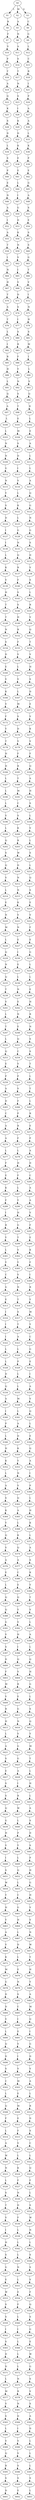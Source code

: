 strict digraph  {
	S0 -> S1 [ label = L ];
	S0 -> S2 [ label = M ];
	S0 -> S3 [ label = S ];
	S1 -> S4 [ label = R ];
	S2 -> S5 [ label = A ];
	S3 -> S6 [ label = C ];
	S4 -> S7 [ label = F ];
	S5 -> S8 [ label = N ];
	S6 -> S9 [ label = G ];
	S7 -> S10 [ label = V ];
	S8 -> S11 [ label = A ];
	S9 -> S12 [ label = L ];
	S10 -> S13 [ label = P ];
	S11 -> S14 [ label = S ];
	S12 -> S15 [ label = C ];
	S13 -> S16 [ label = T ];
	S14 -> S17 [ label = T ];
	S15 -> S18 [ label = R ];
	S16 -> S19 [ label = A ];
	S17 -> S20 [ label = N ];
	S18 -> S21 [ label = I ];
	S19 -> S22 [ label = Q ];
	S20 -> S23 [ label = S ];
	S21 -> S24 [ label = P ];
	S22 -> S25 [ label = K ];
	S23 -> S26 [ label = I ];
	S24 -> S27 [ label = A ];
	S25 -> S28 [ label = S ];
	S26 -> S29 [ label = K ];
	S27 -> S30 [ label = A ];
	S28 -> S31 [ label = D ];
	S29 -> S32 [ label = D ];
	S30 -> S33 [ label = L ];
	S31 -> S34 [ label = L ];
	S32 -> S35 [ label = K ];
	S33 -> S36 [ label = K ];
	S34 -> S37 [ label = S ];
	S35 -> S38 [ label = E ];
	S36 -> S39 [ label = P ];
	S37 -> S40 [ label = P ];
	S38 -> S41 [ label = E ];
	S39 -> S42 [ label = E ];
	S40 -> S43 [ label = E ];
	S41 -> S44 [ label = L ];
	S42 -> S45 [ label = G ];
	S43 -> S46 [ label = N ];
	S44 -> S47 [ label = I ];
	S45 -> S48 [ label = A ];
	S46 -> S49 [ label = A ];
	S47 -> S50 [ label = G ];
	S48 -> S51 [ label = S ];
	S49 -> S52 [ label = I ];
	S50 -> S53 [ label = D ];
	S51 -> S54 [ label = E ];
	S52 -> S55 [ label = A ];
	S53 -> S56 [ label = K ];
	S54 -> S57 [ label = S ];
	S55 -> S58 [ label = T ];
	S56 -> S59 [ label = N ];
	S57 -> S60 [ label = S ];
	S58 -> S61 [ label = I ];
	S59 -> S62 [ label = V ];
	S60 -> S63 [ label = G ];
	S61 -> S64 [ label = N ];
	S62 -> S65 [ label = I ];
	S63 -> S66 [ label = T ];
	S64 -> S67 [ label = H ];
	S65 -> S68 [ label = V ];
	S66 -> S69 [ label = V ];
	S67 -> S70 [ label = T ];
	S68 -> S71 [ label = D ];
	S69 -> S72 [ label = I ];
	S70 -> S73 [ label = A ];
	S71 -> S74 [ label = S ];
	S72 -> S75 [ label = N ];
	S73 -> S76 [ label = T ];
	S74 -> S77 [ label = I ];
	S75 -> S78 [ label = H ];
	S76 -> S79 [ label = L ];
	S77 -> S80 [ label = S ];
	S78 -> S81 [ label = S ];
	S79 -> S82 [ label = I ];
	S80 -> S83 [ label = R ];
	S81 -> S84 [ label = M ];
	S82 -> S85 [ label = R ];
	S83 -> S86 [ label = F ];
	S84 -> S87 [ label = I ];
	S85 -> S88 [ label = H ];
	S86 -> S89 [ label = Y ];
	S87 -> S90 [ label = L ];
	S88 -> S91 [ label = L ];
	S89 -> S92 [ label = N ];
	S90 -> S93 [ label = V ];
	S91 -> S94 [ label = Q ];
	S92 -> S95 [ label = S ];
	S93 -> S96 [ label = Q ];
	S94 -> S97 [ label = A ];
	S95 -> S98 [ label = T ];
	S96 -> S99 [ label = R ];
	S97 -> S100 [ label = L ];
	S98 -> S101 [ label = E ];
	S99 -> S102 [ label = L ];
	S100 -> S103 [ label = L ];
	S101 -> S104 [ label = M ];
	S102 -> S105 [ label = E ];
	S103 -> S106 [ label = N ];
	S104 -> S107 [ label = S ];
	S105 -> S108 [ label = A ];
	S106 -> S109 [ label = N ];
	S107 -> S110 [ label = D ];
	S108 -> S111 [ label = L ];
	S109 -> S112 [ label = G ];
	S110 -> S113 [ label = I ];
	S111 -> S114 [ label = L ];
	S112 -> S115 [ label = N ];
	S113 -> S116 [ label = V ];
	S114 -> S117 [ label = A ];
	S115 -> S118 [ label = Y ];
	S116 -> S119 [ label = L ];
	S117 -> S120 [ label = Q ];
	S118 -> S121 [ label = S ];
	S119 -> S122 [ label = K ];
	S120 -> S123 [ label = G ];
	S121 -> S124 [ label = D ];
	S122 -> S125 [ label = L ];
	S123 -> S126 [ label = N ];
	S124 -> S127 [ label = I ];
	S125 -> S128 [ label = G ];
	S126 -> S129 [ label = G ];
	S127 -> S130 [ label = I ];
	S128 -> S131 [ label = N ];
	S129 -> S132 [ label = S ];
	S130 -> S133 [ label = L ];
	S131 -> S134 [ label = Q ];
	S132 -> S135 [ label = D ];
	S133 -> S136 [ label = K ];
	S134 -> S137 [ label = R ];
	S135 -> S138 [ label = V ];
	S136 -> S139 [ label = V ];
	S137 -> S140 [ label = F ];
	S138 -> S141 [ label = S ];
	S139 -> S142 [ label = H ];
	S140 -> S143 [ label = S ];
	S141 -> S144 [ label = L ];
	S142 -> S145 [ label = T ];
	S143 -> S146 [ label = S ];
	S144 -> S147 [ label = R ];
	S145 -> S148 [ label = T ];
	S146 -> S149 [ label = H ];
	S147 -> S150 [ label = V ];
	S148 -> S151 [ label = N ];
	S149 -> S152 [ label = R ];
	S150 -> S153 [ label = Q ];
	S151 -> S154 [ label = S ];
	S152 -> S155 [ label = F ];
	S153 -> S156 [ label = T ];
	S154 -> S157 [ label = D ];
	S155 -> S158 [ label = V ];
	S156 -> S159 [ label = V ];
	S157 -> S160 [ label = E ];
	S158 -> S161 [ label = L ];
	S159 -> S162 [ label = H ];
	S160 -> S163 [ label = V ];
	S161 -> S164 [ label = V ];
	S162 -> S165 [ label = S ];
	S163 -> S166 [ label = K ];
	S164 -> S167 [ label = L ];
	S165 -> S168 [ label = D ];
	S166 -> S169 [ label = V ];
	S167 -> S170 [ label = M ];
	S168 -> S171 [ label = E ];
	S169 -> S172 [ label = F ];
	S170 -> S173 [ label = S ];
	S171 -> S174 [ label = V ];
	S172 -> S175 [ label = Y ];
	S173 -> S176 [ label = D ];
	S174 -> S177 [ label = K ];
	S175 -> S178 [ label = T ];
	S176 -> S179 [ label = V ];
	S177 -> S180 [ label = V ];
	S178 -> S181 [ label = H ];
	S179 -> S182 [ label = F ];
	S180 -> S183 [ label = F ];
	S181 -> S184 [ label = H ];
	S182 -> S185 [ label = R ];
	S183 -> S186 [ label = Q ];
	S184 -> S187 [ label = L ];
	S185 -> S188 [ label = T ];
	S186 -> S189 [ label = A ];
	S187 -> S190 [ label = L ];
	S188 -> S191 [ label = M ];
	S189 -> S192 [ label = H ];
	S190 -> S193 [ label = L ];
	S191 -> S194 [ label = C ];
	S192 -> S195 [ label = S ];
	S193 -> S196 [ label = V ];
	S194 -> S197 [ label = S ];
	S195 -> S198 [ label = L ];
	S196 -> S199 [ label = L ];
	S197 -> S200 [ label = K ];
	S198 -> S201 [ label = V ];
	S199 -> S202 [ label = Q ];
	S200 -> S203 [ label = R ];
	S201 -> S204 [ label = L ];
	S202 -> S205 [ label = S ];
	S203 -> S206 [ label = W ];
	S204 -> S207 [ label = S ];
	S205 -> S208 [ label = Q ];
	S206 -> S209 [ label = D ];
	S207 -> S210 [ label = L ];
	S208 -> S211 [ label = V ];
	S209 -> S212 [ label = N ];
	S210 -> S213 [ label = Q ];
	S211 -> S214 [ label = L ];
	S212 -> S215 [ label = N ];
	S213 -> S216 [ label = S ];
	S214 -> S217 [ label = E ];
	S215 -> S218 [ label = K ];
	S216 -> S219 [ label = E ];
	S217 -> S220 [ label = N ];
	S218 -> S221 [ label = V ];
	S219 -> S222 [ label = V ];
	S220 -> S223 [ label = M ];
	S221 -> S224 [ label = N ];
	S222 -> S225 [ label = F ];
	S223 -> S226 [ label = L ];
	S224 -> S227 [ label = E ];
	S225 -> S228 [ label = E ];
	S226 -> S229 [ label = Q ];
	S227 -> S230 [ label = I ];
	S228 -> S231 [ label = G ];
	S229 -> S232 [ label = N ];
	S230 -> S233 [ label = E ];
	S231 -> S234 [ label = L ];
	S232 -> S235 [ label = Q ];
	S233 -> S236 [ label = L ];
	S234 -> S237 [ label = L ];
	S235 -> S238 [ label = T ];
	S236 -> S239 [ label = N ];
	S237 -> S240 [ label = E ];
	S238 -> S241 [ label = V ];
	S239 -> S242 [ label = E ];
	S240 -> S243 [ label = H ];
	S241 -> S244 [ label = L ];
	S242 -> S245 [ label = N ];
	S243 -> S246 [ label = R ];
	S244 -> S247 [ label = T ];
	S245 -> S248 [ label = E ];
	S246 -> S249 [ label = N ];
	S247 -> S250 [ label = L ];
	S248 -> S251 [ label = Q ];
	S249 -> S252 [ label = S ];
	S250 -> S253 [ label = Q ];
	S251 -> S254 [ label = C ];
	S252 -> S255 [ label = S ];
	S253 -> S256 [ label = E ];
	S254 -> S257 [ label = V ];
	S255 -> S258 [ label = T ];
	S256 -> S259 [ label = P ];
	S257 -> S260 [ label = P ];
	S258 -> S261 [ label = L ];
	S259 -> S262 [ label = A ];
	S260 -> S263 [ label = V ];
	S261 -> S264 [ label = T ];
	S262 -> S265 [ label = D ];
	S263 -> S266 [ label = F ];
	S264 -> S267 [ label = L ];
	S265 -> S268 [ label = C ];
	S266 -> S269 [ label = P ];
	S267 -> S270 [ label = R ];
	S268 -> S271 [ label = A ];
	S269 -> S272 [ label = R ];
	S270 -> S273 [ label = E ];
	S271 -> S274 [ label = A ];
	S272 -> S275 [ label = F ];
	S273 -> S276 [ label = P ];
	S274 -> S277 [ label = L ];
	S275 -> S278 [ label = L ];
	S276 -> S279 [ label = A ];
	S277 -> S280 [ label = F ];
	S278 -> S281 [ label = H ];
	S279 -> S282 [ label = D ];
	S280 -> S283 [ label = E ];
	S281 -> S284 [ label = F ];
	S282 -> S285 [ label = C ];
	S283 -> S286 [ label = K ];
	S284 -> S287 [ label = L ];
	S285 -> S288 [ label = A ];
	S286 -> S289 [ label = F ];
	S287 -> S290 [ label = Y ];
	S288 -> S291 [ label = A ];
	S289 -> S292 [ label = I ];
	S290 -> S293 [ label = H ];
	S291 -> S294 [ label = V ];
	S292 -> S295 [ label = R ];
	S293 -> S296 [ label = G ];
	S294 -> S297 [ label = F ];
	S295 -> S298 [ label = Y ];
	S296 -> S299 [ label = T ];
	S297 -> S300 [ label = E ];
	S298 -> S301 [ label = L ];
	S299 -> S302 [ label = V ];
	S300 -> S303 [ label = K ];
	S301 -> S304 [ label = Y ];
	S302 -> S305 [ label = Y ];
	S303 -> S306 [ label = F ];
	S304 -> S307 [ label = C ];
	S305 -> S308 [ label = V ];
	S306 -> S309 [ label = I ];
	S307 -> S310 [ label = G ];
	S308 -> S311 [ label = N ];
	S309 -> S312 [ label = R ];
	S310 -> S313 [ label = E ];
	S311 -> S314 [ label = T ];
	S312 -> S315 [ label = Y ];
	S313 -> S316 [ label = I ];
	S314 -> S317 [ label = S ];
	S315 -> S318 [ label = M ];
	S316 -> S319 [ label = I ];
	S317 -> S320 [ label = T ];
	S318 -> S321 [ label = Y ];
	S319 -> S322 [ label = I ];
	S320 -> S323 [ label = A ];
	S321 -> S324 [ label = C ];
	S322 -> S325 [ label = L ];
	S323 -> S326 [ label = L ];
	S324 -> S327 [ label = G ];
	S325 -> S328 [ label = L ];
	S326 -> S329 [ label = P ];
	S327 -> S330 [ label = E ];
	S328 -> S331 [ label = D ];
	S329 -> S332 [ label = L ];
	S330 -> S333 [ label = I ];
	S331 -> S334 [ label = Q ];
	S332 -> S335 [ label = L ];
	S333 -> S336 [ label = A ];
	S334 -> S337 [ label = A ];
	S335 -> S338 [ label = M ];
	S336 -> S339 [ label = V ];
	S337 -> S340 [ label = I ];
	S338 -> S341 [ label = L ];
	S339 -> S342 [ label = Q ];
	S340 -> S343 [ label = P ];
	S341 -> S344 [ label = A ];
	S342 -> S345 [ label = L ];
	S343 -> S346 [ label = L ];
	S344 -> S347 [ label = D ];
	S345 -> S348 [ label = E ];
	S346 -> S349 [ label = H ];
	S347 -> S350 [ label = K ];
	S348 -> S351 [ label = Q ];
	S349 -> S352 [ label = K ];
	S350 -> S353 [ label = Y ];
	S351 -> S354 [ label = A ];
	S352 -> S355 [ label = L ];
	S353 -> S356 [ label = N ];
	S354 -> S357 [ label = I ];
	S355 -> S358 [ label = A ];
	S356 -> S359 [ label = V ];
	S357 -> S360 [ label = P ];
	S358 -> S361 [ label = S ];
	S359 -> S362 [ label = Q ];
	S360 -> S363 [ label = L ];
	S361 -> S364 [ label = K ];
	S362 -> S365 [ label = A ];
	S363 -> S366 [ label = H ];
	S364 -> S367 [ label = Y ];
	S365 -> S368 [ label = L ];
	S366 -> S369 [ label = K ];
	S367 -> S370 [ label = Q ];
	S368 -> S371 [ label = K ];
	S369 -> S372 [ label = L ];
	S370 -> S373 [ label = V ];
	S371 -> S374 [ label = Q ];
	S372 -> S375 [ label = A ];
	S373 -> S376 [ label = A ];
	S374 -> S377 [ label = A ];
	S375 -> S378 [ label = S ];
	S376 -> S379 [ label = E ];
	S377 -> S380 [ label = C ];
	S378 -> S381 [ label = K ];
	S379 -> S382 [ label = L ];
	S380 -> S383 [ label = E ];
	S381 -> S384 [ label = Y ];
	S382 -> S385 [ label = Q ];
	S383 -> S386 [ label = Q ];
	S384 -> S387 [ label = T ];
	S385 -> S388 [ label = Q ];
	S386 -> S389 [ label = Y ];
	S387 -> S390 [ label = V ];
	S388 -> S391 [ label = G ];
	S389 -> S392 [ label = V ];
	S390 -> S393 [ label = L ];
	S391 -> S394 [ label = V ];
	S392 -> S395 [ label = H ];
	S393 -> S396 [ label = A ];
	S394 -> S397 [ label = S ];
	S395 -> S398 [ label = I ];
	S396 -> S399 [ label = L ];
	S397 -> S400 [ label = D ];
	S398 -> S401 [ label = Q ];
	S399 -> S402 [ label = Q ];
	S400 -> S403 [ label = F ];
	S401 -> S404 [ label = V ];
	S402 -> S405 [ label = H ];
	S403 -> S406 [ label = M ];
	S404 -> S407 [ label = R ];
	S405 -> S408 [ label = G ];
	S406 -> S409 [ label = V ];
	S407 -> S410 [ label = E ];
	S408 -> S411 [ label = L ];
	S409 -> S412 [ label = R ];
	S410 -> S413 [ label = G ];
	S411 -> S414 [ label = S ];
	S412 -> S415 [ label = H ];
	S413 -> S416 [ label = N ];
	S414 -> S417 [ label = Q ];
	S415 -> S418 [ label = L ];
	S416 -> S419 [ label = V ];
	S417 -> S420 [ label = Y ];
	S418 -> S421 [ label = A ];
	S419 -> S422 [ label = G ];
	S420 -> S423 [ label = M ];
	S421 -> S424 [ label = S ];
	S422 -> S425 [ label = G ];
	S423 -> S426 [ label = T ];
	S424 -> S427 [ label = E ];
	S425 -> S428 [ label = A ];
	S426 -> S429 [ label = L ];
	S427 -> S430 [ label = S ];
	S428 -> S431 [ label = I ];
	S429 -> S432 [ label = H ];
	S430 -> S433 [ label = S ];
	S431 -> S434 [ label = R ];
	S432 -> S435 [ label = L ];
	S433 -> S436 [ label = Q ];
	S434 -> S437 [ label = W ];
	S435 -> S438 [ label = A ];
	S436 -> S439 [ label = G ];
	S437 -> S440 [ label = L ];
	S438 -> S441 [ label = S ];
	S439 -> S442 [ label = H ];
	S440 -> S443 [ label = P ];
	S441 -> S444 [ label = D ];
	S442 -> S445 [ label = V ];
	S443 -> S446 [ label = Y ];
	S444 -> S447 [ label = S ];
	S445 -> S448 [ label = I ];
	S446 -> S449 [ label = L ];
	S447 -> S450 [ label = P ];
	S448 -> S451 [ label = S ];
	S449 -> S452 [ label = Q ];
	S450 -> S453 [ label = H ];
	S451 -> S454 [ label = W ];
	S452 -> S455 [ label = L ];
	S453 -> S456 [ label = G ];
	S454 -> S457 [ label = Y ];
	S455 -> S458 [ label = C ];
	S456 -> S459 [ label = H ];
	S457 -> S460 [ label = H ];
	S458 -> S461 [ label = G ];
	S459 -> S462 [ label = V ];
	S460 -> S463 [ label = Y ];
	S461 -> S464 [ label = H ];
	S462 -> S465 [ label = V ];
	S463 -> S466 [ label = A ];
	S464 -> S467 [ label = L ];
	S465 -> S468 [ label = N ];
	S466 -> S469 [ label = V ];
	S467 -> S470 [ label = D ];
	S468 -> S471 [ label = W ];
	S469 -> S472 [ label = K ];
	S470 -> S473 [ label = L ];
	S471 -> S474 [ label = Y ];
	S472 -> S475 [ label = M ];
	S473 -> S476 [ label = E ];
	S474 -> S477 [ label = H ];
	S475 -> S478 [ label = G ];
	S476 -> S479 [ label = N ];
	S477 -> S480 [ label = Y ];
	S478 -> S481 [ label = D ];
	S479 -> S482 [ label = S ];
	S480 -> S483 [ label = A ];
	S481 -> S484 [ label = D ];
	S482 -> S485 [ label = C ];
	S483 -> S486 [ label = M ];
	S484 -> S487 [ label = V ];
	S485 -> S488 [ label = I ];
	S486 -> S489 [ label = Q ];
	S487 -> S490 [ label = L ];
	S488 -> S491 [ label = E ];
	S489 -> S492 [ label = I ];
	S490 -> S493 [ label = Q ];
	S491 -> S494 [ label = V ];
	S492 -> S495 [ label = G ];
	S493 -> S496 [ label = D ];
	S494 -> S497 [ label = I ];
	S495 -> S498 [ label = D ];
	S496 -> S499 [ label = S ];
	S497 -> S500 [ label = V ];
	S498 -> S501 [ label = V ];
	S499 -> S502 [ label = C ];
	S500 -> S503 [ label = M ];
	S501 -> S504 [ label = A ];
	S502 -> S505 [ label = L ];
	S503 -> S506 [ label = E ];
	S504 -> S507 [ label = L ];
	S505 -> S508 [ label = Q ];
	S506 -> S509 [ label = M ];
	S507 -> S510 [ label = R ];
	S508 -> S511 [ label = F ];
	S509 -> S512 [ label = E ];
	S510 -> S513 [ label = D ];
	S511 -> S514 [ label = L ];
	S512 -> S515 [ label = F ];
	S513 -> S516 [ label = S ];
	S514 -> S517 [ label = A ];
	S515 -> S518 [ label = V ];
	S516 -> S519 [ label = C ];
	S517 -> S520 [ label = W ];
	S518 -> S521 [ label = L ];
	S519 -> S522 [ label = L ];
	S520 -> S523 [ label = N ];
	S521 -> S524 [ label = K ];
	S522 -> S525 [ label = Q ];
	S523 -> S526 [ label = L ];
	S524 -> S527 [ label = F ];
	S525 -> S528 [ label = F ];
	S526 -> S529 [ label = S ];
	S527 -> S530 [ label = N ];
	S528 -> S531 [ label = L ];
	S529 -> S532 [ label = T ];
	S530 -> S533 [ label = D ];
	S531 -> S534 [ label = S ];
	S532 -> S535 [ label = V ];
	S533 -> S536 [ label = F ];
	S534 -> S537 [ label = W ];
	S535 -> S538 [ label = I ];
	S536 -> S539 [ label = L ];
	S537 -> S540 [ label = N ];
	S538 -> S541 [ label = H ];
	S539 -> S542 [ label = L ];
	S540 -> S543 [ label = L ];
	S541 -> S544 [ label = S ];
	S542 -> S545 [ label = L ];
	S543 -> S546 [ label = S ];
	S544 -> S547 [ label = G ];
	S545 -> S548 [ label = N ];
	S546 -> S549 [ label = S ];
	S547 -> S550 [ label = E ];
	S548 -> S551 [ label = L ];
	S549 -> S552 [ label = V ];
	S550 -> S553 [ label = W ];
	S551 -> S554 [ label = E ];
	S552 -> S555 [ label = F ];
	S553 -> S556 [ label = S ];
	S554 -> S557 [ label = F ];
	S555 -> S558 [ label = Q ];
	S556 -> S559 [ label = S ];
	S557 -> S560 [ label = L ];
	S558 -> S561 [ label = S ];
	S559 -> S562 [ label = I ];
	S560 -> S563 [ label = I ];
	S561 -> S564 [ label = G ];
	S562 -> S565 [ label = S ];
	S563 -> S566 [ label = L ];
	S564 -> S567 [ label = E ];
	S565 -> S568 [ label = D ];
	S566 -> S569 [ label = L ];
	S567 -> S570 [ label = W ];
	S568 -> S571 [ label = D ];
	S569 -> S572 [ label = L ];
	S570 -> S573 [ label = G ];
	S571 -> S574 [ label = L ];
	S572 -> S575 [ label = N ];
	S573 -> S576 [ label = S ];
	S574 -> S577 [ label = M ];
	S575 -> S578 [ label = R ];
	S576 -> S579 [ label = V ];
	S577 -> S580 [ label = V ];
	S578 -> S581 [ label = N ];
	S579 -> S582 [ label = S ];
	S580 -> S583 [ label = S ];
	S581 -> S584 [ label = D ];
	S582 -> S585 [ label = A ];
	S583 -> S586 [ label = L ];
	S584 -> S587 [ label = I ];
	S585 -> S588 [ label = D ];
	S586 -> S589 [ label = V ];
	S587 -> S590 [ label = V ];
	S588 -> S591 [ label = L ];
	S589 -> S592 [ label = Q ];
	S590 -> S593 [ label = V ];
	S591 -> S594 [ label = L ];
	S592 -> S595 [ label = R ];
	S593 -> S596 [ label = S ];
	S594 -> S597 [ label = L ];
	S595 -> S598 [ label = S ];
	S596 -> S599 [ label = S ];
	S597 -> S600 [ label = S ];
	S598 -> S601 [ label = D ];
	S599 -> S602 [ label = E ];
	S600 -> S603 [ label = L ];
}
